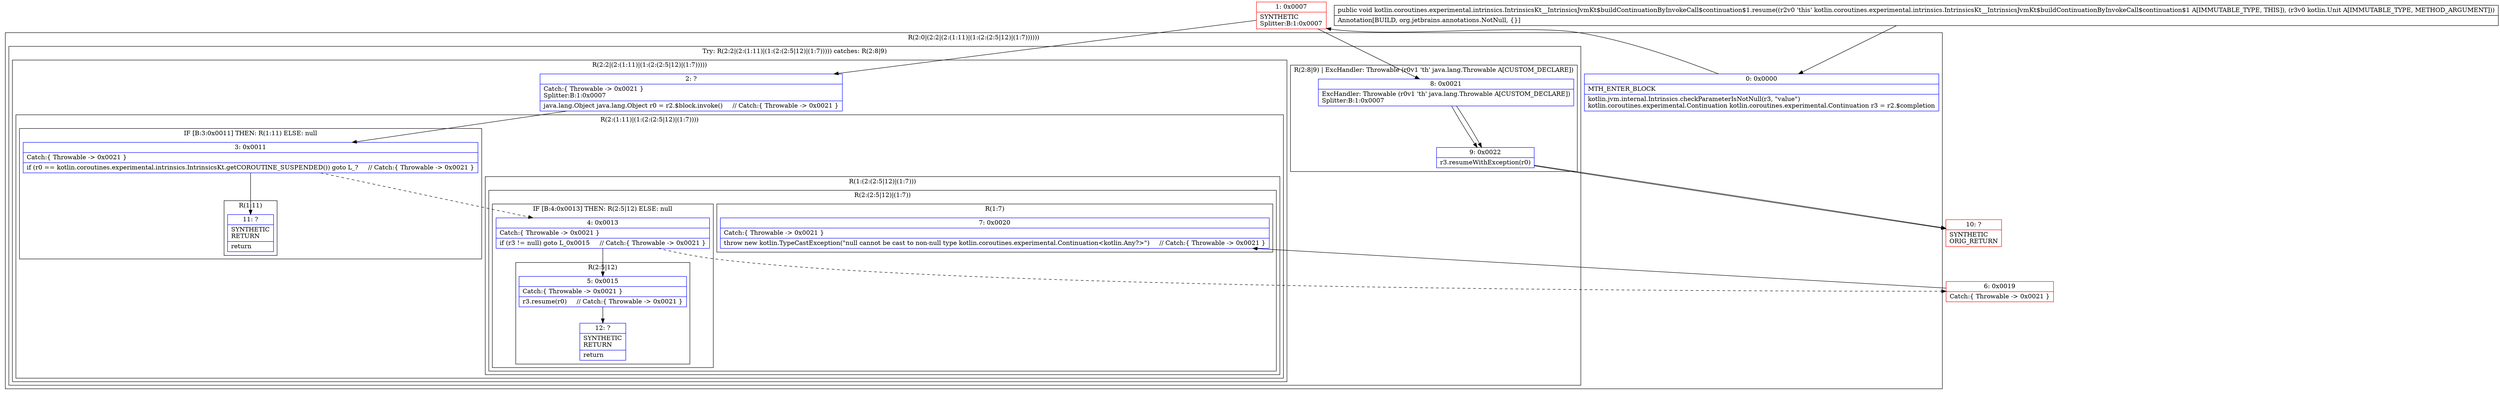 digraph "CFG forkotlin.coroutines.experimental.intrinsics.IntrinsicsKt__IntrinsicsJvmKt$buildContinuationByInvokeCall$continuation$1.resume(Lkotlin\/Unit;)V" {
subgraph cluster_Region_1476081972 {
label = "R(2:0|(2:2|(2:(1:11)|(1:(2:(2:5|12)|(1:7))))))";
node [shape=record,color=blue];
Node_0 [shape=record,label="{0\:\ 0x0000|MTH_ENTER_BLOCK\l|kotlin.jvm.internal.Intrinsics.checkParameterIsNotNull(r3, \"value\")\lkotlin.coroutines.experimental.Continuation kotlin.coroutines.experimental.Continuation r3 = r2.$completion\l}"];
subgraph cluster_TryCatchRegion_222314606 {
label = "Try: R(2:2|(2:(1:11)|(1:(2:(2:5|12)|(1:7))))) catches: R(2:8|9)";
node [shape=record,color=blue];
subgraph cluster_Region_126481969 {
label = "R(2:2|(2:(1:11)|(1:(2:(2:5|12)|(1:7)))))";
node [shape=record,color=blue];
Node_2 [shape=record,label="{2\:\ ?|Catch:\{ Throwable \-\> 0x0021 \}\lSplitter:B:1:0x0007\l|java.lang.Object java.lang.Object r0 = r2.$block.invoke()     \/\/ Catch:\{ Throwable \-\> 0x0021 \}\l}"];
subgraph cluster_Region_1220412677 {
label = "R(2:(1:11)|(1:(2:(2:5|12)|(1:7))))";
node [shape=record,color=blue];
subgraph cluster_IfRegion_1281471222 {
label = "IF [B:3:0x0011] THEN: R(1:11) ELSE: null";
node [shape=record,color=blue];
Node_3 [shape=record,label="{3\:\ 0x0011|Catch:\{ Throwable \-\> 0x0021 \}\l|if (r0 == kotlin.coroutines.experimental.intrinsics.IntrinsicsKt.getCOROUTINE_SUSPENDED()) goto L_?     \/\/ Catch:\{ Throwable \-\> 0x0021 \}\l}"];
subgraph cluster_Region_1935618967 {
label = "R(1:11)";
node [shape=record,color=blue];
Node_11 [shape=record,label="{11\:\ ?|SYNTHETIC\lRETURN\l|return\l}"];
}
}
subgraph cluster_Region_244945142 {
label = "R(1:(2:(2:5|12)|(1:7)))";
node [shape=record,color=blue];
subgraph cluster_Region_30794363 {
label = "R(2:(2:5|12)|(1:7))";
node [shape=record,color=blue];
subgraph cluster_IfRegion_14253889 {
label = "IF [B:4:0x0013] THEN: R(2:5|12) ELSE: null";
node [shape=record,color=blue];
Node_4 [shape=record,label="{4\:\ 0x0013|Catch:\{ Throwable \-\> 0x0021 \}\l|if (r3 != null) goto L_0x0015     \/\/ Catch:\{ Throwable \-\> 0x0021 \}\l}"];
subgraph cluster_Region_1114804249 {
label = "R(2:5|12)";
node [shape=record,color=blue];
Node_5 [shape=record,label="{5\:\ 0x0015|Catch:\{ Throwable \-\> 0x0021 \}\l|r3.resume(r0)     \/\/ Catch:\{ Throwable \-\> 0x0021 \}\l}"];
Node_12 [shape=record,label="{12\:\ ?|SYNTHETIC\lRETURN\l|return\l}"];
}
}
subgraph cluster_Region_964385129 {
label = "R(1:7)";
node [shape=record,color=blue];
Node_7 [shape=record,label="{7\:\ 0x0020|Catch:\{ Throwable \-\> 0x0021 \}\l|throw new kotlin.TypeCastException(\"null cannot be cast to non\-null type kotlin.coroutines.experimental.Continuation\<kotlin.Any?\>\")     \/\/ Catch:\{ Throwable \-\> 0x0021 \}\l}"];
}
}
}
}
}
subgraph cluster_Region_162876586 {
label = "R(2:8|9) | ExcHandler: Throwable (r0v1 'th' java.lang.Throwable A[CUSTOM_DECLARE])\l";
node [shape=record,color=blue];
Node_8 [shape=record,label="{8\:\ 0x0021|ExcHandler: Throwable (r0v1 'th' java.lang.Throwable A[CUSTOM_DECLARE])\lSplitter:B:1:0x0007\l}"];
Node_9 [shape=record,label="{9\:\ 0x0022|r3.resumeWithException(r0)\l}"];
}
}
}
subgraph cluster_Region_162876586 {
label = "R(2:8|9) | ExcHandler: Throwable (r0v1 'th' java.lang.Throwable A[CUSTOM_DECLARE])\l";
node [shape=record,color=blue];
Node_8 [shape=record,label="{8\:\ 0x0021|ExcHandler: Throwable (r0v1 'th' java.lang.Throwable A[CUSTOM_DECLARE])\lSplitter:B:1:0x0007\l}"];
Node_9 [shape=record,label="{9\:\ 0x0022|r3.resumeWithException(r0)\l}"];
}
Node_1 [shape=record,color=red,label="{1\:\ 0x0007|SYNTHETIC\lSplitter:B:1:0x0007\l}"];
Node_6 [shape=record,color=red,label="{6\:\ 0x0019|Catch:\{ Throwable \-\> 0x0021 \}\l}"];
Node_10 [shape=record,color=red,label="{10\:\ ?|SYNTHETIC\lORIG_RETURN\l}"];
MethodNode[shape=record,label="{public void kotlin.coroutines.experimental.intrinsics.IntrinsicsKt__IntrinsicsJvmKt$buildContinuationByInvokeCall$continuation$1.resume((r2v0 'this' kotlin.coroutines.experimental.intrinsics.IntrinsicsKt__IntrinsicsJvmKt$buildContinuationByInvokeCall$continuation$1 A[IMMUTABLE_TYPE, THIS]), (r3v0 kotlin.Unit A[IMMUTABLE_TYPE, METHOD_ARGUMENT]))  | Annotation[BUILD, org.jetbrains.annotations.NotNull, \{\}]\l}"];
MethodNode -> Node_0;
Node_0 -> Node_1;
Node_2 -> Node_3;
Node_3 -> Node_4[style=dashed];
Node_3 -> Node_11;
Node_4 -> Node_5;
Node_4 -> Node_6[style=dashed];
Node_5 -> Node_12;
Node_8 -> Node_9;
Node_9 -> Node_10;
Node_8 -> Node_9;
Node_9 -> Node_10;
Node_1 -> Node_2;
Node_1 -> Node_8;
Node_6 -> Node_7;
}

